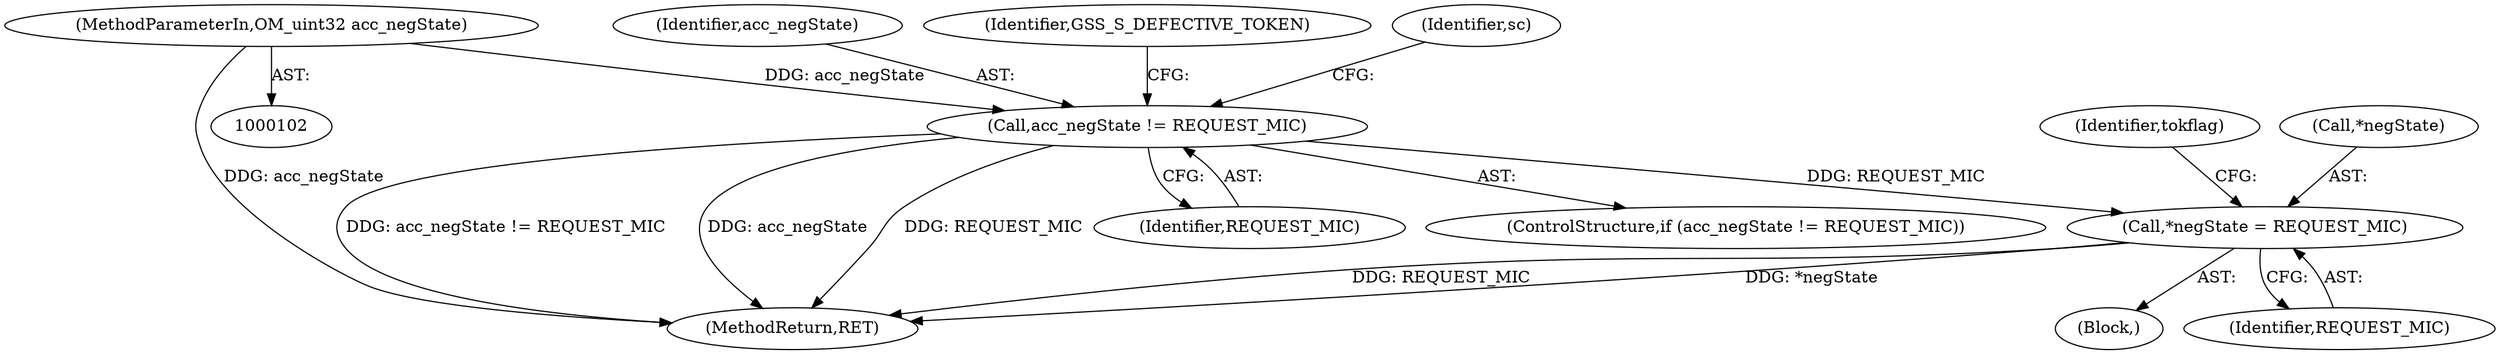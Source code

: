 digraph "0_krb5_f18ddf5d82de0ab7591a36e465bc24225776940f@pointer" {
"1000193" [label="(Call,*negState = REQUEST_MIC)"];
"1000178" [label="(Call,acc_negState != REQUEST_MIC)"];
"1000105" [label="(MethodParameterIn,OM_uint32 acc_negState)"];
"1000179" [label="(Identifier,acc_negState)"];
"1000178" [label="(Call,acc_negState != REQUEST_MIC)"];
"1000180" [label="(Identifier,REQUEST_MIC)"];
"1000182" [label="(Identifier,GSS_S_DEFECTIVE_TOKEN)"];
"1000111" [label="(Block,)"];
"1000196" [label="(Identifier,REQUEST_MIC)"];
"1000105" [label="(MethodParameterIn,OM_uint32 acc_negState)"];
"1000185" [label="(Identifier,sc)"];
"1000199" [label="(Identifier,tokflag)"];
"1000193" [label="(Call,*negState = REQUEST_MIC)"];
"1000177" [label="(ControlStructure,if (acc_negState != REQUEST_MIC))"];
"1000203" [label="(MethodReturn,RET)"];
"1000194" [label="(Call,*negState)"];
"1000193" -> "1000111"  [label="AST: "];
"1000193" -> "1000196"  [label="CFG: "];
"1000194" -> "1000193"  [label="AST: "];
"1000196" -> "1000193"  [label="AST: "];
"1000199" -> "1000193"  [label="CFG: "];
"1000193" -> "1000203"  [label="DDG: *negState"];
"1000193" -> "1000203"  [label="DDG: REQUEST_MIC"];
"1000178" -> "1000193"  [label="DDG: REQUEST_MIC"];
"1000178" -> "1000177"  [label="AST: "];
"1000178" -> "1000180"  [label="CFG: "];
"1000179" -> "1000178"  [label="AST: "];
"1000180" -> "1000178"  [label="AST: "];
"1000182" -> "1000178"  [label="CFG: "];
"1000185" -> "1000178"  [label="CFG: "];
"1000178" -> "1000203"  [label="DDG: acc_negState != REQUEST_MIC"];
"1000178" -> "1000203"  [label="DDG: acc_negState"];
"1000178" -> "1000203"  [label="DDG: REQUEST_MIC"];
"1000105" -> "1000178"  [label="DDG: acc_negState"];
"1000105" -> "1000102"  [label="AST: "];
"1000105" -> "1000203"  [label="DDG: acc_negState"];
}
